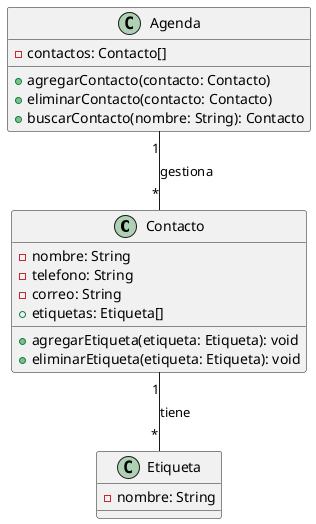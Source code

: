 @startuml
'https://plantuml.com/class-diagram

class Contacto {
  - nombre: String
  - telefono: String
  - correo: String
  + etiquetas: Etiqueta[]
  +agregarEtiqueta(etiqueta: Etiqueta): void
  +eliminarEtiqueta(etiqueta: Etiqueta): void
}

class Agenda {
  - contactos: Contacto[]
  + agregarContacto(contacto: Contacto)
  + eliminarContacto(contacto: Contacto)
  + buscarContacto(nombre: String): Contacto
}

class Etiqueta {
  - nombre: String
}

' --- Relaciones ---
Contacto "1" -- "*" Etiqueta : tiene
Agenda "1" -- "*" Contacto : gestiona

@enduml